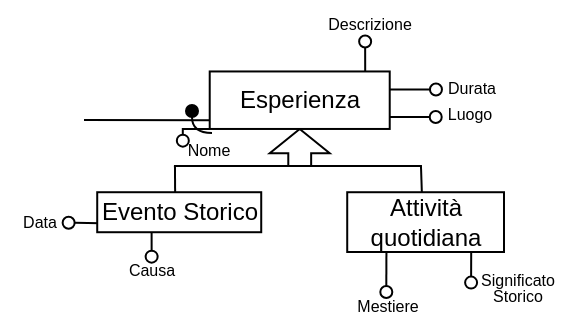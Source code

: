 <mxfile version="24.2.5" type="device">
  <diagram name="Pagina-1" id="mD4ny_UwJCW5K_lFAApE">
    <mxGraphModel dx="740" dy="433" grid="1" gridSize="10" guides="1" tooltips="1" connect="1" arrows="1" fold="1" page="1" pageScale="1" pageWidth="827" pageHeight="1169" math="0" shadow="0">
      <root>
        <mxCell id="0" />
        <mxCell id="1" parent="0" />
        <mxCell id="lw672kC3N5lEj6GLX2pY-3" style="edgeStyle=orthogonalEdgeStyle;rounded=0;orthogonalLoop=1;jettySize=auto;html=1;exitX=0.75;exitY=0;exitDx=0;exitDy=0;endArrow=oval;endFill=0;" edge="1" parent="1">
          <mxGeometry relative="1" as="geometry">
            <mxPoint x="420.57" y="154.73" as="targetPoint" />
            <mxPoint x="422.07" y="170.98" as="sourcePoint" />
          </mxGeometry>
        </mxCell>
        <mxCell id="lw672kC3N5lEj6GLX2pY-4" style="edgeStyle=orthogonalEdgeStyle;rounded=0;orthogonalLoop=1;jettySize=auto;html=1;exitX=1;exitY=0.5;exitDx=0;exitDy=0;entryX=0.25;entryY=1;entryDx=0;entryDy=0;endArrow=oval;endFill=0;" edge="1" parent="1">
          <mxGeometry relative="1" as="geometry">
            <mxPoint x="429.74" y="241.105" as="sourcePoint" />
            <mxPoint x="465.74" y="233.48" as="targetPoint" />
          </mxGeometry>
        </mxCell>
        <mxCell id="lw672kC3N5lEj6GLX2pY-6" value="&lt;font style=&quot;font-size: 8px;&quot;&gt;Nome&lt;/font&gt;" style="text;html=1;align=center;verticalAlign=middle;whiteSpace=wrap;rounded=1;strokeColor=none;" vertex="1" parent="1">
          <mxGeometry x="328.07" y="203.49" width="28.61" height="8.48" as="geometry" />
        </mxCell>
        <mxCell id="lw672kC3N5lEj6GLX2pY-7" value="&lt;font style=&quot;font-size: 8px;&quot;&gt;Descrizione&lt;/font&gt;" style="text;html=1;align=center;verticalAlign=middle;whiteSpace=wrap;rounded=1;strokeColor=none;" vertex="1" parent="1">
          <mxGeometry x="402.86" y="134.73" width="40" height="20" as="geometry" />
        </mxCell>
        <mxCell id="lw672kC3N5lEj6GLX2pY-8" value="&lt;font style=&quot;font-size: 8px;&quot;&gt;Durata&lt;/font&gt;" style="text;html=1;align=center;verticalAlign=middle;whiteSpace=wrap;rounded=1;strokeColor=none;" vertex="1" parent="1">
          <mxGeometry x="453.86" y="166.98" width="40" height="20" as="geometry" />
        </mxCell>
        <mxCell id="lw672kC3N5lEj6GLX2pY-10" value="&lt;font style=&quot;font-size: 8px;&quot;&gt;Luogo&lt;/font&gt;" style="text;html=1;align=center;verticalAlign=middle;whiteSpace=wrap;rounded=1;strokeColor=none;" vertex="1" parent="1">
          <mxGeometry x="452.86" y="180.48" width="40" height="20" as="geometry" />
        </mxCell>
        <mxCell id="lw672kC3N5lEj6GLX2pY-14" value="" style="shape=singleArrow;direction=north;whiteSpace=wrap;html=1;arrowWidth=0.381;arrowSize=0.658;" vertex="1" parent="1">
          <mxGeometry x="372.86" y="198.48" width="30" height="18.5" as="geometry" />
        </mxCell>
        <mxCell id="lw672kC3N5lEj6GLX2pY-15" value="" style="endArrow=none;html=1;rounded=0;exitX=0.475;exitY=0.003;exitDx=0;exitDy=0;exitPerimeter=0;" edge="1" parent="1" source="lw672kC3N5lEj6GLX2pY-36">
          <mxGeometry width="50" height="50" relative="1" as="geometry">
            <mxPoint x="268.48" y="221.98" as="sourcePoint" />
            <mxPoint x="325.48" y="216.98" as="targetPoint" />
          </mxGeometry>
        </mxCell>
        <mxCell id="lw672kC3N5lEj6GLX2pY-16" value="" style="endArrow=none;html=1;rounded=0;" edge="1" parent="1">
          <mxGeometry width="50" height="50" relative="1" as="geometry">
            <mxPoint x="324.98" y="216.98" as="sourcePoint" />
            <mxPoint x="448.98" y="216.98" as="targetPoint" />
          </mxGeometry>
        </mxCell>
        <mxCell id="lw672kC3N5lEj6GLX2pY-17" value="" style="endArrow=none;html=1;rounded=0;entryX=0.476;entryY=-0.004;entryDx=0;entryDy=0;entryPerimeter=0;" edge="1" parent="1" target="lw672kC3N5lEj6GLX2pY-38">
          <mxGeometry width="50" height="50" relative="1" as="geometry">
            <mxPoint x="448.48" y="216.98" as="sourcePoint" />
            <mxPoint x="528.48" y="171.98" as="targetPoint" />
          </mxGeometry>
        </mxCell>
        <mxCell id="lw672kC3N5lEj6GLX2pY-18" style="edgeStyle=orthogonalEdgeStyle;rounded=0;orthogonalLoop=1;jettySize=auto;html=1;exitX=1;exitY=0.5;exitDx=0;exitDy=0;endArrow=oval;endFill=0;" edge="1" parent="1">
          <mxGeometry relative="1" as="geometry">
            <mxPoint x="432.86" y="178.78" as="sourcePoint" />
            <mxPoint x="455.98" y="178.78" as="targetPoint" />
          </mxGeometry>
        </mxCell>
        <mxCell id="lw672kC3N5lEj6GLX2pY-19" style="edgeStyle=orthogonalEdgeStyle;rounded=0;orthogonalLoop=1;jettySize=auto;html=1;exitX=1;exitY=0.5;exitDx=0;exitDy=0;endArrow=oval;endFill=0;" edge="1" parent="1">
          <mxGeometry relative="1" as="geometry">
            <mxPoint x="432.86" y="192.48" as="sourcePoint" />
            <mxPoint x="455.86" y="192.48" as="targetPoint" />
            <Array as="points">
              <mxPoint x="448.86" y="192.48" />
            </Array>
          </mxGeometry>
        </mxCell>
        <mxCell id="lw672kC3N5lEj6GLX2pY-20" value="" style="curved=1;endArrow=oval;html=1;rounded=0;endFill=1;" edge="1" parent="1">
          <mxGeometry width="50" height="50" relative="1" as="geometry">
            <mxPoint x="344" y="200.48" as="sourcePoint" />
            <mxPoint x="334" y="189.48" as="targetPoint" />
            <Array as="points">
              <mxPoint x="334" y="200.48" />
            </Array>
          </mxGeometry>
        </mxCell>
        <mxCell id="lw672kC3N5lEj6GLX2pY-21" value="" style="endArrow=none;html=1;rounded=0;entryX=0.022;entryY=0.849;entryDx=0;entryDy=0;entryPerimeter=0;" edge="1" parent="1" target="lw672kC3N5lEj6GLX2pY-22">
          <mxGeometry width="50" height="50" relative="1" as="geometry">
            <mxPoint x="280" y="194" as="sourcePoint" />
            <mxPoint x="230" y="190" as="targetPoint" />
            <Array as="points" />
          </mxGeometry>
        </mxCell>
        <mxCell id="lw672kC3N5lEj6GLX2pY-22" value="Esperienza" style="whiteSpace=wrap;html=1;align=center;" vertex="1" parent="1">
          <mxGeometry x="342.86" y="169.73" width="90" height="28.75" as="geometry" />
        </mxCell>
        <mxCell id="lw672kC3N5lEj6GLX2pY-31" style="edgeStyle=orthogonalEdgeStyle;rounded=0;orthogonalLoop=1;jettySize=auto;html=1;exitX=0.75;exitY=0;exitDx=0;exitDy=0;endArrow=oval;endFill=0;" edge="1" parent="1">
          <mxGeometry relative="1" as="geometry">
            <mxPoint x="313.82" y="262.32" as="targetPoint" />
            <mxPoint x="312.45" y="245.6" as="sourcePoint" />
          </mxGeometry>
        </mxCell>
        <mxCell id="lw672kC3N5lEj6GLX2pY-32" style="edgeStyle=orthogonalEdgeStyle;rounded=0;orthogonalLoop=1;jettySize=auto;html=1;exitX=1;exitY=0.5;exitDx=0;exitDy=0;endArrow=oval;endFill=0;" edge="1" parent="1">
          <mxGeometry relative="1" as="geometry">
            <mxPoint x="295.32" y="245.6" as="sourcePoint" />
            <mxPoint x="272.32" y="245.35" as="targetPoint" />
            <Array as="points">
              <mxPoint x="288.32" y="245.6" />
            </Array>
          </mxGeometry>
        </mxCell>
        <mxCell id="lw672kC3N5lEj6GLX2pY-33" value="&lt;font style=&quot;font-size: 8px;&quot;&gt;Causa&lt;/font&gt;" style="text;html=1;align=center;verticalAlign=middle;whiteSpace=wrap;rounded=1;strokeColor=none;" vertex="1" parent="1">
          <mxGeometry x="294" y="258.3" width="40" height="20" as="geometry" />
        </mxCell>
        <mxCell id="lw672kC3N5lEj6GLX2pY-34" value="&lt;font style=&quot;font-size: 8px;&quot;&gt;Data&lt;/font&gt;" style="text;html=1;align=center;verticalAlign=middle;whiteSpace=wrap;rounded=1;strokeColor=none;" vertex="1" parent="1">
          <mxGeometry x="238" y="234" width="40" height="20" as="geometry" />
        </mxCell>
        <mxCell id="lw672kC3N5lEj6GLX2pY-35" value="&lt;span style=&quot;font-size: 8px;&quot;&gt;Mestiere&lt;/span&gt;" style="text;html=1;align=center;verticalAlign=middle;whiteSpace=wrap;rounded=1;strokeColor=none;" vertex="1" parent="1">
          <mxGeometry x="411.61" y="275.91" width="40" height="20" as="geometry" />
        </mxCell>
        <mxCell id="lw672kC3N5lEj6GLX2pY-36" value="Evento Storico" style="whiteSpace=wrap;html=1;align=center;" vertex="1" parent="1">
          <mxGeometry x="286.61" y="230.11" width="82" height="20" as="geometry" />
        </mxCell>
        <mxCell id="lw672kC3N5lEj6GLX2pY-37" style="edgeStyle=orthogonalEdgeStyle;rounded=0;orthogonalLoop=1;jettySize=auto;html=1;exitX=0.25;exitY=1;exitDx=0;exitDy=0;endArrow=oval;endFill=0;" edge="1" parent="1" source="lw672kC3N5lEj6GLX2pY-38">
          <mxGeometry relative="1" as="geometry">
            <mxPoint x="431.154" y="280" as="targetPoint" />
          </mxGeometry>
        </mxCell>
        <mxCell id="lw672kC3N5lEj6GLX2pY-38" value="Attività quotidiana" style="whiteSpace=wrap;html=1;align=center;" vertex="1" parent="1">
          <mxGeometry x="411.61" y="230.11" width="78.39" height="29.89" as="geometry" />
        </mxCell>
        <mxCell id="lw672kC3N5lEj6GLX2pY-39" style="edgeStyle=orthogonalEdgeStyle;rounded=0;orthogonalLoop=1;jettySize=auto;html=1;exitX=0;exitY=1;exitDx=0;exitDy=0;entryX=0.047;entryY=0.099;entryDx=0;entryDy=0;entryPerimeter=0;endArrow=oval;endFill=0;" edge="1" parent="1" source="lw672kC3N5lEj6GLX2pY-22" target="lw672kC3N5lEj6GLX2pY-6">
          <mxGeometry relative="1" as="geometry">
            <Array as="points">
              <mxPoint x="329" y="199" />
            </Array>
          </mxGeometry>
        </mxCell>
        <mxCell id="lw672kC3N5lEj6GLX2pY-40" value="&lt;font style=&quot;font-size: 8px;&quot;&gt;Significato&lt;/font&gt;&lt;div style=&quot;line-height: 20%;&quot;&gt;&lt;font style=&quot;font-size: 8px;&quot;&gt;Storico&lt;/font&gt;&lt;/div&gt;" style="text;html=1;align=center;verticalAlign=middle;whiteSpace=wrap;rounded=1;strokeColor=none;" vertex="1" parent="1">
          <mxGeometry x="477.47" y="265" width="40" height="20" as="geometry" />
        </mxCell>
        <mxCell id="lw672kC3N5lEj6GLX2pY-41" style="edgeStyle=orthogonalEdgeStyle;rounded=0;orthogonalLoop=1;jettySize=auto;html=1;exitX=0.75;exitY=0;exitDx=0;exitDy=0;endArrow=oval;endFill=0;" edge="1" parent="1">
          <mxGeometry relative="1" as="geometry">
            <mxPoint x="473.55" y="275.3" as="targetPoint" />
            <mxPoint x="472.17" y="260.01" as="sourcePoint" />
          </mxGeometry>
        </mxCell>
      </root>
    </mxGraphModel>
  </diagram>
</mxfile>
